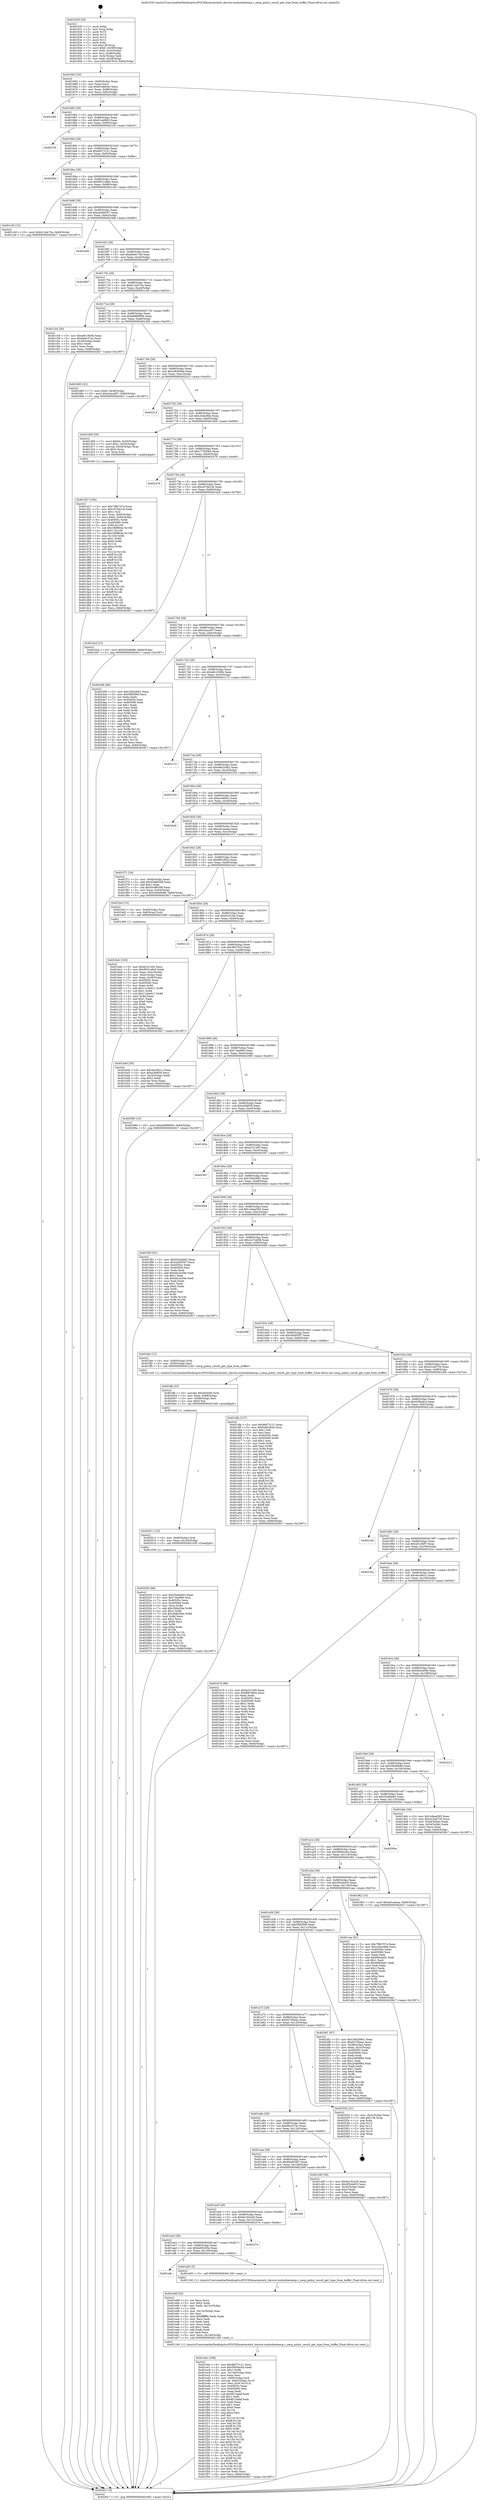 digraph "0x401630" {
  label = "0x401630 (/mnt/c/Users/mathe/Desktop/tcc/POCII/binaries/extr_darwin-xnubsdnetnecp.c_necp_policy_result_get_type_from_buffer_Final-ollvm.out::main(0))"
  labelloc = "t"
  node[shape=record]

  Entry [label="",width=0.3,height=0.3,shape=circle,fillcolor=black,style=filled]
  "0x401662" [label="{
     0x401662 [32]\l
     | [instrs]\l
     &nbsp;&nbsp;0x401662 \<+6\>: mov -0x84(%rbp),%eax\l
     &nbsp;&nbsp;0x401668 \<+2\>: mov %eax,%ecx\l
     &nbsp;&nbsp;0x40166a \<+6\>: sub $0x814b8c6c,%ecx\l
     &nbsp;&nbsp;0x401670 \<+6\>: mov %eax,-0x88(%rbp)\l
     &nbsp;&nbsp;0x401676 \<+6\>: mov %ecx,-0x8c(%rbp)\l
     &nbsp;&nbsp;0x40167c \<+6\>: je 000000000040238d \<main+0xd5d\>\l
  }"]
  "0x40238d" [label="{
     0x40238d\l
  }", style=dashed]
  "0x401682" [label="{
     0x401682 [28]\l
     | [instrs]\l
     &nbsp;&nbsp;0x401682 \<+5\>: jmp 0000000000401687 \<main+0x57\>\l
     &nbsp;&nbsp;0x401687 \<+6\>: mov -0x88(%rbp),%eax\l
     &nbsp;&nbsp;0x40168d \<+5\>: sub $0x81ab8fd2,%eax\l
     &nbsp;&nbsp;0x401692 \<+6\>: mov %eax,-0x90(%rbp)\l
     &nbsp;&nbsp;0x401698 \<+6\>: je 00000000004021f5 \<main+0xbc5\>\l
  }"]
  Exit [label="",width=0.3,height=0.3,shape=circle,fillcolor=black,style=filled,peripheries=2]
  "0x4021f5" [label="{
     0x4021f5\l
  }", style=dashed]
  "0x40169e" [label="{
     0x40169e [28]\l
     | [instrs]\l
     &nbsp;&nbsp;0x40169e \<+5\>: jmp 00000000004016a3 \<main+0x73\>\l
     &nbsp;&nbsp;0x4016a3 \<+6\>: mov -0x88(%rbp),%eax\l
     &nbsp;&nbsp;0x4016a9 \<+5\>: sub $0x8bf73121,%eax\l
     &nbsp;&nbsp;0x4016ae \<+6\>: mov %eax,-0x94(%rbp)\l
     &nbsp;&nbsp;0x4016b4 \<+6\>: je 00000000004025be \<main+0xf8e\>\l
  }"]
  "0x402020" [label="{
     0x402020 [96]\l
     | [instrs]\l
     &nbsp;&nbsp;0x402020 \<+5\>: mov $0x55a0ab63,%eax\l
     &nbsp;&nbsp;0x402025 \<+5\>: mov $0x73ea960,%esi\l
     &nbsp;&nbsp;0x40202a \<+7\>: mov 0x40505c,%ecx\l
     &nbsp;&nbsp;0x402031 \<+7\>: mov 0x405060,%edx\l
     &nbsp;&nbsp;0x402038 \<+3\>: mov %ecx,%r8d\l
     &nbsp;&nbsp;0x40203b \<+7\>: add $0x2fdbd3be,%r8d\l
     &nbsp;&nbsp;0x402042 \<+4\>: sub $0x1,%r8d\l
     &nbsp;&nbsp;0x402046 \<+7\>: sub $0x2fdbd3be,%r8d\l
     &nbsp;&nbsp;0x40204d \<+4\>: imul %r8d,%ecx\l
     &nbsp;&nbsp;0x402051 \<+3\>: and $0x1,%ecx\l
     &nbsp;&nbsp;0x402054 \<+3\>: cmp $0x0,%ecx\l
     &nbsp;&nbsp;0x402057 \<+4\>: sete %r9b\l
     &nbsp;&nbsp;0x40205b \<+3\>: cmp $0xa,%edx\l
     &nbsp;&nbsp;0x40205e \<+4\>: setl %r10b\l
     &nbsp;&nbsp;0x402062 \<+3\>: mov %r9b,%r11b\l
     &nbsp;&nbsp;0x402065 \<+3\>: and %r10b,%r11b\l
     &nbsp;&nbsp;0x402068 \<+3\>: xor %r10b,%r9b\l
     &nbsp;&nbsp;0x40206b \<+3\>: or %r9b,%r11b\l
     &nbsp;&nbsp;0x40206e \<+4\>: test $0x1,%r11b\l
     &nbsp;&nbsp;0x402072 \<+3\>: cmovne %esi,%eax\l
     &nbsp;&nbsp;0x402075 \<+6\>: mov %eax,-0x84(%rbp)\l
     &nbsp;&nbsp;0x40207b \<+5\>: jmp 00000000004026c7 \<main+0x1097\>\l
  }"]
  "0x4025be" [label="{
     0x4025be\l
  }", style=dashed]
  "0x4016ba" [label="{
     0x4016ba [28]\l
     | [instrs]\l
     &nbsp;&nbsp;0x4016ba \<+5\>: jmp 00000000004016bf \<main+0x8f\>\l
     &nbsp;&nbsp;0x4016bf \<+6\>: mov -0x88(%rbp),%eax\l
     &nbsp;&nbsp;0x4016c5 \<+5\>: sub $0x9031e8a0,%eax\l
     &nbsp;&nbsp;0x4016ca \<+6\>: mov %eax,-0x98(%rbp)\l
     &nbsp;&nbsp;0x4016d0 \<+6\>: je 0000000000401c45 \<main+0x615\>\l
  }"]
  "0x402011" [label="{
     0x402011 [15]\l
     | [instrs]\l
     &nbsp;&nbsp;0x402011 \<+4\>: mov -0x60(%rbp),%rdi\l
     &nbsp;&nbsp;0x402015 \<+6\>: mov %eax,-0x144(%rbp)\l
     &nbsp;&nbsp;0x40201b \<+5\>: call 0000000000401030 \<free@plt\>\l
     | [calls]\l
     &nbsp;&nbsp;0x401030 \{1\} (unknown)\l
  }"]
  "0x401c45" [label="{
     0x401c45 [15]\l
     | [instrs]\l
     &nbsp;&nbsp;0x401c45 \<+10\>: movl $0xb12eb73a,-0x84(%rbp)\l
     &nbsp;&nbsp;0x401c4f \<+5\>: jmp 00000000004026c7 \<main+0x1097\>\l
  }"]
  "0x4016d6" [label="{
     0x4016d6 [28]\l
     | [instrs]\l
     &nbsp;&nbsp;0x4016d6 \<+5\>: jmp 00000000004016db \<main+0xab\>\l
     &nbsp;&nbsp;0x4016db \<+6\>: mov -0x88(%rbp),%eax\l
     &nbsp;&nbsp;0x4016e1 \<+5\>: sub $0xa4499357,%eax\l
     &nbsp;&nbsp;0x4016e6 \<+6\>: mov %eax,-0x9c(%rbp)\l
     &nbsp;&nbsp;0x4016ec \<+6\>: je 00000000004023e8 \<main+0xdb8\>\l
  }"]
  "0x401ffa" [label="{
     0x401ffa [23]\l
     | [instrs]\l
     &nbsp;&nbsp;0x401ffa \<+10\>: movabs $0x4030d6,%rdi\l
     &nbsp;&nbsp;0x402004 \<+3\>: mov %eax,-0x68(%rbp)\l
     &nbsp;&nbsp;0x402007 \<+3\>: mov -0x68(%rbp),%esi\l
     &nbsp;&nbsp;0x40200a \<+2\>: mov $0x0,%al\l
     &nbsp;&nbsp;0x40200c \<+5\>: call 0000000000401040 \<printf@plt\>\l
     | [calls]\l
     &nbsp;&nbsp;0x401040 \{1\} (unknown)\l
  }"]
  "0x4023e8" [label="{
     0x4023e8\l
  }", style=dashed]
  "0x4016f2" [label="{
     0x4016f2 [28]\l
     | [instrs]\l
     &nbsp;&nbsp;0x4016f2 \<+5\>: jmp 00000000004016f7 \<main+0xc7\>\l
     &nbsp;&nbsp;0x4016f7 \<+6\>: mov -0x88(%rbp),%eax\l
     &nbsp;&nbsp;0x4016fd \<+5\>: sub $0xa6e6c74d,%eax\l
     &nbsp;&nbsp;0x401702 \<+6\>: mov %eax,-0xa0(%rbp)\l
     &nbsp;&nbsp;0x401708 \<+6\>: je 0000000000402687 \<main+0x1057\>\l
  }"]
  "0x401ebc" [label="{
     0x401ebc [166]\l
     | [instrs]\l
     &nbsp;&nbsp;0x401ebc \<+5\>: mov $0x8bf73121,%ecx\l
     &nbsp;&nbsp;0x401ec1 \<+5\>: mov $0x5805ecb4,%edx\l
     &nbsp;&nbsp;0x401ec6 \<+3\>: mov $0x1,%r8b\l
     &nbsp;&nbsp;0x401ec9 \<+6\>: mov -0x140(%rbp),%esi\l
     &nbsp;&nbsp;0x401ecf \<+3\>: imul %eax,%esi\l
     &nbsp;&nbsp;0x401ed2 \<+4\>: mov -0x60(%rbp),%r9\l
     &nbsp;&nbsp;0x401ed6 \<+4\>: movslq -0x64(%rbp),%r10\l
     &nbsp;&nbsp;0x401eda \<+4\>: mov %esi,(%r9,%r10,4)\l
     &nbsp;&nbsp;0x401ede \<+7\>: mov 0x40505c,%eax\l
     &nbsp;&nbsp;0x401ee5 \<+7\>: mov 0x405060,%esi\l
     &nbsp;&nbsp;0x401eec \<+2\>: mov %eax,%edi\l
     &nbsp;&nbsp;0x401eee \<+6\>: sub $0x8f13aebf,%edi\l
     &nbsp;&nbsp;0x401ef4 \<+3\>: sub $0x1,%edi\l
     &nbsp;&nbsp;0x401ef7 \<+6\>: add $0x8f13aebf,%edi\l
     &nbsp;&nbsp;0x401efd \<+3\>: imul %edi,%eax\l
     &nbsp;&nbsp;0x401f00 \<+3\>: and $0x1,%eax\l
     &nbsp;&nbsp;0x401f03 \<+3\>: cmp $0x0,%eax\l
     &nbsp;&nbsp;0x401f06 \<+4\>: sete %r11b\l
     &nbsp;&nbsp;0x401f0a \<+3\>: cmp $0xa,%esi\l
     &nbsp;&nbsp;0x401f0d \<+3\>: setl %bl\l
     &nbsp;&nbsp;0x401f10 \<+3\>: mov %r11b,%r14b\l
     &nbsp;&nbsp;0x401f13 \<+4\>: xor $0xff,%r14b\l
     &nbsp;&nbsp;0x401f17 \<+3\>: mov %bl,%r15b\l
     &nbsp;&nbsp;0x401f1a \<+4\>: xor $0xff,%r15b\l
     &nbsp;&nbsp;0x401f1e \<+4\>: xor $0x0,%r8b\l
     &nbsp;&nbsp;0x401f22 \<+3\>: mov %r14b,%r12b\l
     &nbsp;&nbsp;0x401f25 \<+4\>: and $0x0,%r12b\l
     &nbsp;&nbsp;0x401f29 \<+3\>: and %r8b,%r11b\l
     &nbsp;&nbsp;0x401f2c \<+3\>: mov %r15b,%r13b\l
     &nbsp;&nbsp;0x401f2f \<+4\>: and $0x0,%r13b\l
     &nbsp;&nbsp;0x401f33 \<+3\>: and %r8b,%bl\l
     &nbsp;&nbsp;0x401f36 \<+3\>: or %r11b,%r12b\l
     &nbsp;&nbsp;0x401f39 \<+3\>: or %bl,%r13b\l
     &nbsp;&nbsp;0x401f3c \<+3\>: xor %r13b,%r12b\l
     &nbsp;&nbsp;0x401f3f \<+3\>: or %r15b,%r14b\l
     &nbsp;&nbsp;0x401f42 \<+4\>: xor $0xff,%r14b\l
     &nbsp;&nbsp;0x401f46 \<+4\>: or $0x0,%r8b\l
     &nbsp;&nbsp;0x401f4a \<+3\>: and %r8b,%r14b\l
     &nbsp;&nbsp;0x401f4d \<+3\>: or %r14b,%r12b\l
     &nbsp;&nbsp;0x401f50 \<+4\>: test $0x1,%r12b\l
     &nbsp;&nbsp;0x401f54 \<+3\>: cmovne %edx,%ecx\l
     &nbsp;&nbsp;0x401f57 \<+6\>: mov %ecx,-0x84(%rbp)\l
     &nbsp;&nbsp;0x401f5d \<+5\>: jmp 00000000004026c7 \<main+0x1097\>\l
  }"]
  "0x402687" [label="{
     0x402687\l
  }", style=dashed]
  "0x40170e" [label="{
     0x40170e [28]\l
     | [instrs]\l
     &nbsp;&nbsp;0x40170e \<+5\>: jmp 0000000000401713 \<main+0xe3\>\l
     &nbsp;&nbsp;0x401713 \<+6\>: mov -0x88(%rbp),%eax\l
     &nbsp;&nbsp;0x401719 \<+5\>: sub $0xb12eb73a,%eax\l
     &nbsp;&nbsp;0x40171e \<+6\>: mov %eax,-0xa4(%rbp)\l
     &nbsp;&nbsp;0x401724 \<+6\>: je 0000000000401c54 \<main+0x624\>\l
  }"]
  "0x401e88" [label="{
     0x401e88 [52]\l
     | [instrs]\l
     &nbsp;&nbsp;0x401e88 \<+2\>: xor %ecx,%ecx\l
     &nbsp;&nbsp;0x401e8a \<+5\>: mov $0x2,%edx\l
     &nbsp;&nbsp;0x401e8f \<+6\>: mov %edx,-0x13c(%rbp)\l
     &nbsp;&nbsp;0x401e95 \<+1\>: cltd\l
     &nbsp;&nbsp;0x401e96 \<+6\>: mov -0x13c(%rbp),%esi\l
     &nbsp;&nbsp;0x401e9c \<+2\>: idiv %esi\l
     &nbsp;&nbsp;0x401e9e \<+6\>: imul $0xfffffffe,%edx,%edx\l
     &nbsp;&nbsp;0x401ea4 \<+2\>: mov %ecx,%edi\l
     &nbsp;&nbsp;0x401ea6 \<+2\>: sub %edx,%edi\l
     &nbsp;&nbsp;0x401ea8 \<+2\>: mov %ecx,%edx\l
     &nbsp;&nbsp;0x401eaa \<+3\>: sub $0x1,%edx\l
     &nbsp;&nbsp;0x401ead \<+2\>: add %edx,%edi\l
     &nbsp;&nbsp;0x401eaf \<+2\>: sub %edi,%ecx\l
     &nbsp;&nbsp;0x401eb1 \<+6\>: mov %ecx,-0x140(%rbp)\l
     &nbsp;&nbsp;0x401eb7 \<+5\>: call 0000000000401160 \<next_i\>\l
     | [calls]\l
     &nbsp;&nbsp;0x401160 \{1\} (/mnt/c/Users/mathe/Desktop/tcc/POCII/binaries/extr_darwin-xnubsdnetnecp.c_necp_policy_result_get_type_from_buffer_Final-ollvm.out::next_i)\l
  }"]
  "0x401c54" [label="{
     0x401c54 [30]\l
     | [instrs]\l
     &nbsp;&nbsp;0x401c54 \<+5\>: mov $0xe8c1945b,%eax\l
     &nbsp;&nbsp;0x401c59 \<+5\>: mov $0x66ec57ac,%ecx\l
     &nbsp;&nbsp;0x401c5e \<+3\>: mov -0x30(%rbp),%edx\l
     &nbsp;&nbsp;0x401c61 \<+3\>: cmp $0x1,%edx\l
     &nbsp;&nbsp;0x401c64 \<+3\>: cmovl %ecx,%eax\l
     &nbsp;&nbsp;0x401c67 \<+6\>: mov %eax,-0x84(%rbp)\l
     &nbsp;&nbsp;0x401c6d \<+5\>: jmp 00000000004026c7 \<main+0x1097\>\l
  }"]
  "0x40172a" [label="{
     0x40172a [28]\l
     | [instrs]\l
     &nbsp;&nbsp;0x40172a \<+5\>: jmp 000000000040172f \<main+0xff\>\l
     &nbsp;&nbsp;0x40172f \<+6\>: mov -0x88(%rbp),%eax\l
     &nbsp;&nbsp;0x401735 \<+5\>: sub $0xbb889856,%eax\l
     &nbsp;&nbsp;0x40173a \<+6\>: mov %eax,-0xa8(%rbp)\l
     &nbsp;&nbsp;0x401740 \<+6\>: je 0000000000402485 \<main+0xe55\>\l
  }"]
  "0x401afe" [label="{
     0x401afe\l
  }", style=dashed]
  "0x402485" [label="{
     0x402485 [22]\l
     | [instrs]\l
     &nbsp;&nbsp;0x402485 \<+7\>: movl $0x0,-0x38(%rbp)\l
     &nbsp;&nbsp;0x40248c \<+10\>: movl $0xe2acaf47,-0x84(%rbp)\l
     &nbsp;&nbsp;0x402496 \<+5\>: jmp 00000000004026c7 \<main+0x1097\>\l
  }"]
  "0x401746" [label="{
     0x401746 [28]\l
     | [instrs]\l
     &nbsp;&nbsp;0x401746 \<+5\>: jmp 000000000040174b \<main+0x11b\>\l
     &nbsp;&nbsp;0x40174b \<+6\>: mov -0x88(%rbp),%eax\l
     &nbsp;&nbsp;0x401751 \<+5\>: sub $0xc083b84e,%eax\l
     &nbsp;&nbsp;0x401756 \<+6\>: mov %eax,-0xac(%rbp)\l
     &nbsp;&nbsp;0x40175c \<+6\>: je 00000000004022c3 \<main+0xc93\>\l
  }"]
  "0x401e83" [label="{
     0x401e83 [5]\l
     | [instrs]\l
     &nbsp;&nbsp;0x401e83 \<+5\>: call 0000000000401160 \<next_i\>\l
     | [calls]\l
     &nbsp;&nbsp;0x401160 \{1\} (/mnt/c/Users/mathe/Desktop/tcc/POCII/binaries/extr_darwin-xnubsdnetnecp.c_necp_policy_result_get_type_from_buffer_Final-ollvm.out::next_i)\l
  }"]
  "0x4022c3" [label="{
     0x4022c3\l
  }", style=dashed]
  "0x401762" [label="{
     0x401762 [28]\l
     | [instrs]\l
     &nbsp;&nbsp;0x401762 \<+5\>: jmp 0000000000401767 \<main+0x137\>\l
     &nbsp;&nbsp;0x401767 \<+6\>: mov -0x88(%rbp),%eax\l
     &nbsp;&nbsp;0x40176d \<+5\>: sub $0xc44428de,%eax\l
     &nbsp;&nbsp;0x401772 \<+6\>: mov %eax,-0xb0(%rbp)\l
     &nbsp;&nbsp;0x401778 \<+6\>: je 0000000000401d09 \<main+0x6d9\>\l
  }"]
  "0x401ae2" [label="{
     0x401ae2 [28]\l
     | [instrs]\l
     &nbsp;&nbsp;0x401ae2 \<+5\>: jmp 0000000000401ae7 \<main+0x4b7\>\l
     &nbsp;&nbsp;0x401ae7 \<+6\>: mov -0x88(%rbp),%eax\l
     &nbsp;&nbsp;0x401aed \<+5\>: sub $0x6e85c83a,%eax\l
     &nbsp;&nbsp;0x401af2 \<+6\>: mov %eax,-0x130(%rbp)\l
     &nbsp;&nbsp;0x401af8 \<+6\>: je 0000000000401e83 \<main+0x853\>\l
  }"]
  "0x401d09" [label="{
     0x401d09 [30]\l
     | [instrs]\l
     &nbsp;&nbsp;0x401d09 \<+7\>: movl $0x64,-0x50(%rbp)\l
     &nbsp;&nbsp;0x401d10 \<+7\>: movl $0x1,-0x54(%rbp)\l
     &nbsp;&nbsp;0x401d17 \<+4\>: movslq -0x54(%rbp),%rax\l
     &nbsp;&nbsp;0x401d1b \<+4\>: shl $0x2,%rax\l
     &nbsp;&nbsp;0x401d1f \<+3\>: mov %rax,%rdi\l
     &nbsp;&nbsp;0x401d22 \<+5\>: call 0000000000401050 \<malloc@plt\>\l
     | [calls]\l
     &nbsp;&nbsp;0x401050 \{1\} (unknown)\l
  }"]
  "0x40177e" [label="{
     0x40177e [28]\l
     | [instrs]\l
     &nbsp;&nbsp;0x40177e \<+5\>: jmp 0000000000401783 \<main+0x153\>\l
     &nbsp;&nbsp;0x401783 \<+6\>: mov -0x88(%rbp),%eax\l
     &nbsp;&nbsp;0x401789 \<+5\>: sub $0xc77930b5,%eax\l
     &nbsp;&nbsp;0x40178e \<+6\>: mov %eax,-0xb4(%rbp)\l
     &nbsp;&nbsp;0x401794 \<+6\>: je 0000000000402476 \<main+0xe46\>\l
  }"]
  "0x40237e" [label="{
     0x40237e\l
  }", style=dashed]
  "0x402476" [label="{
     0x402476\l
  }", style=dashed]
  "0x40179a" [label="{
     0x40179a [28]\l
     | [instrs]\l
     &nbsp;&nbsp;0x40179a \<+5\>: jmp 000000000040179f \<main+0x16f\>\l
     &nbsp;&nbsp;0x40179f \<+6\>: mov -0x88(%rbp),%eax\l
     &nbsp;&nbsp;0x4017a5 \<+5\>: sub $0xc97dd1c6,%eax\l
     &nbsp;&nbsp;0x4017aa \<+6\>: mov %eax,-0xb8(%rbp)\l
     &nbsp;&nbsp;0x4017b0 \<+6\>: je 0000000000401dcd \<main+0x79d\>\l
  }"]
  "0x401ac6" [label="{
     0x401ac6 [28]\l
     | [instrs]\l
     &nbsp;&nbsp;0x401ac6 \<+5\>: jmp 0000000000401acb \<main+0x49b\>\l
     &nbsp;&nbsp;0x401acb \<+6\>: mov -0x88(%rbp),%eax\l
     &nbsp;&nbsp;0x401ad1 \<+5\>: sub $0x6e192e26,%eax\l
     &nbsp;&nbsp;0x401ad6 \<+6\>: mov %eax,-0x12c(%rbp)\l
     &nbsp;&nbsp;0x401adc \<+6\>: je 000000000040237e \<main+0xd4e\>\l
  }"]
  "0x401dcd" [label="{
     0x401dcd [15]\l
     | [instrs]\l
     &nbsp;&nbsp;0x401dcd \<+10\>: movl $0x54646b86,-0x84(%rbp)\l
     &nbsp;&nbsp;0x401dd7 \<+5\>: jmp 00000000004026c7 \<main+0x1097\>\l
  }"]
  "0x4017b6" [label="{
     0x4017b6 [28]\l
     | [instrs]\l
     &nbsp;&nbsp;0x4017b6 \<+5\>: jmp 00000000004017bb \<main+0x18b\>\l
     &nbsp;&nbsp;0x4017bb \<+6\>: mov -0x88(%rbp),%eax\l
     &nbsp;&nbsp;0x4017c1 \<+5\>: sub $0xe2acaf47,%eax\l
     &nbsp;&nbsp;0x4017c6 \<+6\>: mov %eax,-0xbc(%rbp)\l
     &nbsp;&nbsp;0x4017cc \<+6\>: je 000000000040249b \<main+0xe6b\>\l
  }"]
  "0x402268" [label="{
     0x402268\l
  }", style=dashed]
  "0x40249b" [label="{
     0x40249b [86]\l
     | [instrs]\l
     &nbsp;&nbsp;0x40249b \<+5\>: mov $0x1692d661,%eax\l
     &nbsp;&nbsp;0x4024a0 \<+5\>: mov $0x5f6f2f08,%ecx\l
     &nbsp;&nbsp;0x4024a5 \<+2\>: xor %edx,%edx\l
     &nbsp;&nbsp;0x4024a7 \<+7\>: mov 0x40505c,%esi\l
     &nbsp;&nbsp;0x4024ae \<+7\>: mov 0x405060,%edi\l
     &nbsp;&nbsp;0x4024b5 \<+3\>: sub $0x1,%edx\l
     &nbsp;&nbsp;0x4024b8 \<+3\>: mov %esi,%r8d\l
     &nbsp;&nbsp;0x4024bb \<+3\>: add %edx,%r8d\l
     &nbsp;&nbsp;0x4024be \<+4\>: imul %r8d,%esi\l
     &nbsp;&nbsp;0x4024c2 \<+3\>: and $0x1,%esi\l
     &nbsp;&nbsp;0x4024c5 \<+3\>: cmp $0x0,%esi\l
     &nbsp;&nbsp;0x4024c8 \<+4\>: sete %r9b\l
     &nbsp;&nbsp;0x4024cc \<+3\>: cmp $0xa,%edi\l
     &nbsp;&nbsp;0x4024cf \<+4\>: setl %r10b\l
     &nbsp;&nbsp;0x4024d3 \<+3\>: mov %r9b,%r11b\l
     &nbsp;&nbsp;0x4024d6 \<+3\>: and %r10b,%r11b\l
     &nbsp;&nbsp;0x4024d9 \<+3\>: xor %r10b,%r9b\l
     &nbsp;&nbsp;0x4024dc \<+3\>: or %r9b,%r11b\l
     &nbsp;&nbsp;0x4024df \<+4\>: test $0x1,%r11b\l
     &nbsp;&nbsp;0x4024e3 \<+3\>: cmovne %ecx,%eax\l
     &nbsp;&nbsp;0x4024e6 \<+6\>: mov %eax,-0x84(%rbp)\l
     &nbsp;&nbsp;0x4024ec \<+5\>: jmp 00000000004026c7 \<main+0x1097\>\l
  }"]
  "0x4017d2" [label="{
     0x4017d2 [28]\l
     | [instrs]\l
     &nbsp;&nbsp;0x4017d2 \<+5\>: jmp 00000000004017d7 \<main+0x1a7\>\l
     &nbsp;&nbsp;0x4017d7 \<+6\>: mov -0x88(%rbp),%eax\l
     &nbsp;&nbsp;0x4017dd \<+5\>: sub $0xe8c1945b,%eax\l
     &nbsp;&nbsp;0x4017e2 \<+6\>: mov %eax,-0xc0(%rbp)\l
     &nbsp;&nbsp;0x4017e8 \<+6\>: je 0000000000401c72 \<main+0x642\>\l
  }"]
  "0x401d27" [label="{
     0x401d27 [166]\l
     | [instrs]\l
     &nbsp;&nbsp;0x401d27 \<+5\>: mov $0x7f8b707a,%ecx\l
     &nbsp;&nbsp;0x401d2c \<+5\>: mov $0xc97dd1c6,%edx\l
     &nbsp;&nbsp;0x401d31 \<+3\>: mov $0x1,%sil\l
     &nbsp;&nbsp;0x401d34 \<+4\>: mov %rax,-0x60(%rbp)\l
     &nbsp;&nbsp;0x401d38 \<+7\>: movl $0x0,-0x64(%rbp)\l
     &nbsp;&nbsp;0x401d3f \<+8\>: mov 0x40505c,%r8d\l
     &nbsp;&nbsp;0x401d47 \<+8\>: mov 0x405060,%r9d\l
     &nbsp;&nbsp;0x401d4f \<+3\>: mov %r8d,%r10d\l
     &nbsp;&nbsp;0x401d52 \<+7\>: sub $0x1fbf864e,%r10d\l
     &nbsp;&nbsp;0x401d59 \<+4\>: sub $0x1,%r10d\l
     &nbsp;&nbsp;0x401d5d \<+7\>: add $0x1fbf864e,%r10d\l
     &nbsp;&nbsp;0x401d64 \<+4\>: imul %r10d,%r8d\l
     &nbsp;&nbsp;0x401d68 \<+4\>: and $0x1,%r8d\l
     &nbsp;&nbsp;0x401d6c \<+4\>: cmp $0x0,%r8d\l
     &nbsp;&nbsp;0x401d70 \<+4\>: sete %r11b\l
     &nbsp;&nbsp;0x401d74 \<+4\>: cmp $0xa,%r9d\l
     &nbsp;&nbsp;0x401d78 \<+3\>: setl %bl\l
     &nbsp;&nbsp;0x401d7b \<+3\>: mov %r11b,%r14b\l
     &nbsp;&nbsp;0x401d7e \<+4\>: xor $0xff,%r14b\l
     &nbsp;&nbsp;0x401d82 \<+3\>: mov %bl,%r15b\l
     &nbsp;&nbsp;0x401d85 \<+4\>: xor $0xff,%r15b\l
     &nbsp;&nbsp;0x401d89 \<+4\>: xor $0x0,%sil\l
     &nbsp;&nbsp;0x401d8d \<+3\>: mov %r14b,%r12b\l
     &nbsp;&nbsp;0x401d90 \<+4\>: and $0x0,%r12b\l
     &nbsp;&nbsp;0x401d94 \<+3\>: and %sil,%r11b\l
     &nbsp;&nbsp;0x401d97 \<+3\>: mov %r15b,%r13b\l
     &nbsp;&nbsp;0x401d9a \<+4\>: and $0x0,%r13b\l
     &nbsp;&nbsp;0x401d9e \<+3\>: and %sil,%bl\l
     &nbsp;&nbsp;0x401da1 \<+3\>: or %r11b,%r12b\l
     &nbsp;&nbsp;0x401da4 \<+3\>: or %bl,%r13b\l
     &nbsp;&nbsp;0x401da7 \<+3\>: xor %r13b,%r12b\l
     &nbsp;&nbsp;0x401daa \<+3\>: or %r15b,%r14b\l
     &nbsp;&nbsp;0x401dad \<+4\>: xor $0xff,%r14b\l
     &nbsp;&nbsp;0x401db1 \<+4\>: or $0x0,%sil\l
     &nbsp;&nbsp;0x401db5 \<+3\>: and %sil,%r14b\l
     &nbsp;&nbsp;0x401db8 \<+3\>: or %r14b,%r12b\l
     &nbsp;&nbsp;0x401dbb \<+4\>: test $0x1,%r12b\l
     &nbsp;&nbsp;0x401dbf \<+3\>: cmovne %edx,%ecx\l
     &nbsp;&nbsp;0x401dc2 \<+6\>: mov %ecx,-0x84(%rbp)\l
     &nbsp;&nbsp;0x401dc8 \<+5\>: jmp 00000000004026c7 \<main+0x1097\>\l
  }"]
  "0x401c72" [label="{
     0x401c72\l
  }", style=dashed]
  "0x4017ee" [label="{
     0x4017ee [28]\l
     | [instrs]\l
     &nbsp;&nbsp;0x4017ee \<+5\>: jmp 00000000004017f3 \<main+0x1c3\>\l
     &nbsp;&nbsp;0x4017f3 \<+6\>: mov -0x88(%rbp),%eax\l
     &nbsp;&nbsp;0x4017f9 \<+5\>: sub $0xe9e334b2,%eax\l
     &nbsp;&nbsp;0x4017fe \<+6\>: mov %eax,-0xc4(%rbp)\l
     &nbsp;&nbsp;0x401804 \<+6\>: je 000000000040233d \<main+0xd0d\>\l
  }"]
  "0x401aaa" [label="{
     0x401aaa [28]\l
     | [instrs]\l
     &nbsp;&nbsp;0x401aaa \<+5\>: jmp 0000000000401aaf \<main+0x47f\>\l
     &nbsp;&nbsp;0x401aaf \<+6\>: mov -0x88(%rbp),%eax\l
     &nbsp;&nbsp;0x401ab5 \<+5\>: sub $0x69a82587,%eax\l
     &nbsp;&nbsp;0x401aba \<+6\>: mov %eax,-0x128(%rbp)\l
     &nbsp;&nbsp;0x401ac0 \<+6\>: je 0000000000402268 \<main+0xc38\>\l
  }"]
  "0x40233d" [label="{
     0x40233d\l
  }", style=dashed]
  "0x40180a" [label="{
     0x40180a [28]\l
     | [instrs]\l
     &nbsp;&nbsp;0x40180a \<+5\>: jmp 000000000040180f \<main+0x1df\>\l
     &nbsp;&nbsp;0x40180f \<+6\>: mov -0x88(%rbp),%eax\l
     &nbsp;&nbsp;0x401815 \<+5\>: sub $0xece6bfcc,%eax\l
     &nbsp;&nbsp;0x40181a \<+6\>: mov %eax,-0xc8(%rbp)\l
     &nbsp;&nbsp;0x401820 \<+6\>: je 00000000004026a9 \<main+0x1079\>\l
  }"]
  "0x401c90" [label="{
     0x401c90 [30]\l
     | [instrs]\l
     &nbsp;&nbsp;0x401c90 \<+5\>: mov $0x6e192e26,%eax\l
     &nbsp;&nbsp;0x401c95 \<+5\>: mov $0x5f344d35,%ecx\l
     &nbsp;&nbsp;0x401c9a \<+3\>: mov -0x30(%rbp),%edx\l
     &nbsp;&nbsp;0x401c9d \<+3\>: cmp $0x0,%edx\l
     &nbsp;&nbsp;0x401ca0 \<+3\>: cmove %ecx,%eax\l
     &nbsp;&nbsp;0x401ca3 \<+6\>: mov %eax,-0x84(%rbp)\l
     &nbsp;&nbsp;0x401ca9 \<+5\>: jmp 00000000004026c7 \<main+0x1097\>\l
  }"]
  "0x4026a9" [label="{
     0x4026a9\l
  }", style=dashed]
  "0x401826" [label="{
     0x401826 [28]\l
     | [instrs]\l
     &nbsp;&nbsp;0x401826 \<+5\>: jmp 000000000040182b \<main+0x1fb\>\l
     &nbsp;&nbsp;0x40182b \<+6\>: mov -0x88(%rbp),%eax\l
     &nbsp;&nbsp;0x401831 \<+5\>: sub $0xed1eaeaa,%eax\l
     &nbsp;&nbsp;0x401836 \<+6\>: mov %eax,-0xcc(%rbp)\l
     &nbsp;&nbsp;0x40183c \<+6\>: je 0000000000401f71 \<main+0x941\>\l
  }"]
  "0x401a8e" [label="{
     0x401a8e [28]\l
     | [instrs]\l
     &nbsp;&nbsp;0x401a8e \<+5\>: jmp 0000000000401a93 \<main+0x463\>\l
     &nbsp;&nbsp;0x401a93 \<+6\>: mov -0x88(%rbp),%eax\l
     &nbsp;&nbsp;0x401a99 \<+5\>: sub $0x66ec57ac,%eax\l
     &nbsp;&nbsp;0x401a9e \<+6\>: mov %eax,-0x124(%rbp)\l
     &nbsp;&nbsp;0x401aa4 \<+6\>: je 0000000000401c90 \<main+0x660\>\l
  }"]
  "0x401f71" [label="{
     0x401f71 [34]\l
     | [instrs]\l
     &nbsp;&nbsp;0x401f71 \<+3\>: mov -0x64(%rbp),%eax\l
     &nbsp;&nbsp;0x401f74 \<+5\>: add $0x454863d8,%eax\l
     &nbsp;&nbsp;0x401f79 \<+3\>: add $0x1,%eax\l
     &nbsp;&nbsp;0x401f7c \<+5\>: sub $0x454863d8,%eax\l
     &nbsp;&nbsp;0x401f81 \<+3\>: mov %eax,-0x64(%rbp)\l
     &nbsp;&nbsp;0x401f84 \<+10\>: movl $0x54646b86,-0x84(%rbp)\l
     &nbsp;&nbsp;0x401f8e \<+5\>: jmp 00000000004026c7 \<main+0x1097\>\l
  }"]
  "0x401842" [label="{
     0x401842 [28]\l
     | [instrs]\l
     &nbsp;&nbsp;0x401842 \<+5\>: jmp 0000000000401847 \<main+0x217\>\l
     &nbsp;&nbsp;0x401847 \<+6\>: mov -0x88(%rbp),%eax\l
     &nbsp;&nbsp;0x40184d \<+5\>: sub $0xf681f65a,%eax\l
     &nbsp;&nbsp;0x401852 \<+6\>: mov %eax,-0xd0(%rbp)\l
     &nbsp;&nbsp;0x401858 \<+6\>: je 0000000000401bcf \<main+0x59f\>\l
  }"]
  "0x402552" [label="{
     0x402552 [21]\l
     | [instrs]\l
     &nbsp;&nbsp;0x402552 \<+3\>: mov -0x2c(%rbp),%eax\l
     &nbsp;&nbsp;0x402555 \<+7\>: add $0x138,%rsp\l
     &nbsp;&nbsp;0x40255c \<+1\>: pop %rbx\l
     &nbsp;&nbsp;0x40255d \<+2\>: pop %r12\l
     &nbsp;&nbsp;0x40255f \<+2\>: pop %r13\l
     &nbsp;&nbsp;0x402561 \<+2\>: pop %r14\l
     &nbsp;&nbsp;0x402563 \<+2\>: pop %r15\l
     &nbsp;&nbsp;0x402565 \<+1\>: pop %rbp\l
     &nbsp;&nbsp;0x402566 \<+1\>: ret\l
  }"]
  "0x401bcf" [label="{
     0x401bcf [13]\l
     | [instrs]\l
     &nbsp;&nbsp;0x401bcf \<+4\>: mov -0x48(%rbp),%rax\l
     &nbsp;&nbsp;0x401bd3 \<+4\>: mov 0x8(%rax),%rdi\l
     &nbsp;&nbsp;0x401bd7 \<+5\>: call 0000000000401060 \<atoi@plt\>\l
     | [calls]\l
     &nbsp;&nbsp;0x401060 \{1\} (unknown)\l
  }"]
  "0x40185e" [label="{
     0x40185e [28]\l
     | [instrs]\l
     &nbsp;&nbsp;0x40185e \<+5\>: jmp 0000000000401863 \<main+0x233\>\l
     &nbsp;&nbsp;0x401863 \<+6\>: mov -0x88(%rbp),%eax\l
     &nbsp;&nbsp;0x401869 \<+5\>: sub $0xfc431fec,%eax\l
     &nbsp;&nbsp;0x40186e \<+6\>: mov %eax,-0xd4(%rbp)\l
     &nbsp;&nbsp;0x401874 \<+6\>: je 0000000000402122 \<main+0xaf2\>\l
  }"]
  "0x401a72" [label="{
     0x401a72 [28]\l
     | [instrs]\l
     &nbsp;&nbsp;0x401a72 \<+5\>: jmp 0000000000401a77 \<main+0x447\>\l
     &nbsp;&nbsp;0x401a77 \<+6\>: mov -0x88(%rbp),%eax\l
     &nbsp;&nbsp;0x401a7d \<+5\>: sub $0x6370beac,%eax\l
     &nbsp;&nbsp;0x401a82 \<+6\>: mov %eax,-0x120(%rbp)\l
     &nbsp;&nbsp;0x401a88 \<+6\>: je 0000000000402552 \<main+0xf22\>\l
  }"]
  "0x402122" [label="{
     0x402122\l
  }", style=dashed]
  "0x40187a" [label="{
     0x40187a [28]\l
     | [instrs]\l
     &nbsp;&nbsp;0x40187a \<+5\>: jmp 000000000040187f \<main+0x24f\>\l
     &nbsp;&nbsp;0x40187f \<+6\>: mov -0x88(%rbp),%eax\l
     &nbsp;&nbsp;0x401885 \<+5\>: sub $0x3b67919,%eax\l
     &nbsp;&nbsp;0x40188a \<+6\>: mov %eax,-0xd8(%rbp)\l
     &nbsp;&nbsp;0x401890 \<+6\>: je 0000000000401b40 \<main+0x510\>\l
  }"]
  "0x4024f1" [label="{
     0x4024f1 [97]\l
     | [instrs]\l
     &nbsp;&nbsp;0x4024f1 \<+5\>: mov $0x1692d661,%eax\l
     &nbsp;&nbsp;0x4024f6 \<+5\>: mov $0x6370beac,%ecx\l
     &nbsp;&nbsp;0x4024fb \<+3\>: mov -0x38(%rbp),%edx\l
     &nbsp;&nbsp;0x4024fe \<+3\>: mov %edx,-0x2c(%rbp)\l
     &nbsp;&nbsp;0x402501 \<+7\>: mov 0x40505c,%edx\l
     &nbsp;&nbsp;0x402508 \<+7\>: mov 0x405060,%esi\l
     &nbsp;&nbsp;0x40250f \<+2\>: mov %edx,%edi\l
     &nbsp;&nbsp;0x402511 \<+6\>: sub $0x2e9b8f6d,%edi\l
     &nbsp;&nbsp;0x402517 \<+3\>: sub $0x1,%edi\l
     &nbsp;&nbsp;0x40251a \<+6\>: add $0x2e9b8f6d,%edi\l
     &nbsp;&nbsp;0x402520 \<+3\>: imul %edi,%edx\l
     &nbsp;&nbsp;0x402523 \<+3\>: and $0x1,%edx\l
     &nbsp;&nbsp;0x402526 \<+3\>: cmp $0x0,%edx\l
     &nbsp;&nbsp;0x402529 \<+4\>: sete %r8b\l
     &nbsp;&nbsp;0x40252d \<+3\>: cmp $0xa,%esi\l
     &nbsp;&nbsp;0x402530 \<+4\>: setl %r9b\l
     &nbsp;&nbsp;0x402534 \<+3\>: mov %r8b,%r10b\l
     &nbsp;&nbsp;0x402537 \<+3\>: and %r9b,%r10b\l
     &nbsp;&nbsp;0x40253a \<+3\>: xor %r9b,%r8b\l
     &nbsp;&nbsp;0x40253d \<+3\>: or %r8b,%r10b\l
     &nbsp;&nbsp;0x402540 \<+4\>: test $0x1,%r10b\l
     &nbsp;&nbsp;0x402544 \<+3\>: cmovne %ecx,%eax\l
     &nbsp;&nbsp;0x402547 \<+6\>: mov %eax,-0x84(%rbp)\l
     &nbsp;&nbsp;0x40254d \<+5\>: jmp 00000000004026c7 \<main+0x1097\>\l
  }"]
  "0x401b40" [label="{
     0x401b40 [30]\l
     | [instrs]\l
     &nbsp;&nbsp;0x401b40 \<+5\>: mov $0x4ec09c1c,%eax\l
     &nbsp;&nbsp;0x401b45 \<+5\>: mov $0xa3b8f39,%ecx\l
     &nbsp;&nbsp;0x401b4a \<+3\>: mov -0x34(%rbp),%edx\l
     &nbsp;&nbsp;0x401b4d \<+3\>: cmp $0x2,%edx\l
     &nbsp;&nbsp;0x401b50 \<+3\>: cmovne %ecx,%eax\l
     &nbsp;&nbsp;0x401b53 \<+6\>: mov %eax,-0x84(%rbp)\l
     &nbsp;&nbsp;0x401b59 \<+5\>: jmp 00000000004026c7 \<main+0x1097\>\l
  }"]
  "0x401896" [label="{
     0x401896 [28]\l
     | [instrs]\l
     &nbsp;&nbsp;0x401896 \<+5\>: jmp 000000000040189b \<main+0x26b\>\l
     &nbsp;&nbsp;0x40189b \<+6\>: mov -0x88(%rbp),%eax\l
     &nbsp;&nbsp;0x4018a1 \<+5\>: sub $0x73ea960,%eax\l
     &nbsp;&nbsp;0x4018a6 \<+6\>: mov %eax,-0xdc(%rbp)\l
     &nbsp;&nbsp;0x4018ac \<+6\>: je 0000000000402080 \<main+0xa50\>\l
  }"]
  "0x4026c7" [label="{
     0x4026c7 [5]\l
     | [instrs]\l
     &nbsp;&nbsp;0x4026c7 \<+5\>: jmp 0000000000401662 \<main+0x32\>\l
  }"]
  "0x401630" [label="{
     0x401630 [50]\l
     | [instrs]\l
     &nbsp;&nbsp;0x401630 \<+1\>: push %rbp\l
     &nbsp;&nbsp;0x401631 \<+3\>: mov %rsp,%rbp\l
     &nbsp;&nbsp;0x401634 \<+2\>: push %r15\l
     &nbsp;&nbsp;0x401636 \<+2\>: push %r14\l
     &nbsp;&nbsp;0x401638 \<+2\>: push %r13\l
     &nbsp;&nbsp;0x40163a \<+2\>: push %r12\l
     &nbsp;&nbsp;0x40163c \<+1\>: push %rbx\l
     &nbsp;&nbsp;0x40163d \<+7\>: sub $0x138,%rsp\l
     &nbsp;&nbsp;0x401644 \<+7\>: movl $0x0,-0x38(%rbp)\l
     &nbsp;&nbsp;0x40164b \<+3\>: mov %edi,-0x3c(%rbp)\l
     &nbsp;&nbsp;0x40164e \<+4\>: mov %rsi,-0x48(%rbp)\l
     &nbsp;&nbsp;0x401652 \<+3\>: mov -0x3c(%rbp),%edi\l
     &nbsp;&nbsp;0x401655 \<+3\>: mov %edi,-0x34(%rbp)\l
     &nbsp;&nbsp;0x401658 \<+10\>: movl $0x3b67919,-0x84(%rbp)\l
  }"]
  "0x401a56" [label="{
     0x401a56 [28]\l
     | [instrs]\l
     &nbsp;&nbsp;0x401a56 \<+5\>: jmp 0000000000401a5b \<main+0x42b\>\l
     &nbsp;&nbsp;0x401a5b \<+6\>: mov -0x88(%rbp),%eax\l
     &nbsp;&nbsp;0x401a61 \<+5\>: sub $0x5f6f2f08,%eax\l
     &nbsp;&nbsp;0x401a66 \<+6\>: mov %eax,-0x11c(%rbp)\l
     &nbsp;&nbsp;0x401a6c \<+6\>: je 00000000004024f1 \<main+0xec1\>\l
  }"]
  "0x402080" [label="{
     0x402080 [15]\l
     | [instrs]\l
     &nbsp;&nbsp;0x402080 \<+10\>: movl $0xbb889856,-0x84(%rbp)\l
     &nbsp;&nbsp;0x40208a \<+5\>: jmp 00000000004026c7 \<main+0x1097\>\l
  }"]
  "0x4018b2" [label="{
     0x4018b2 [28]\l
     | [instrs]\l
     &nbsp;&nbsp;0x4018b2 \<+5\>: jmp 00000000004018b7 \<main+0x287\>\l
     &nbsp;&nbsp;0x4018b7 \<+6\>: mov -0x88(%rbp),%eax\l
     &nbsp;&nbsp;0x4018bd \<+5\>: sub $0xa3b8f39,%eax\l
     &nbsp;&nbsp;0x4018c2 \<+6\>: mov %eax,-0xe0(%rbp)\l
     &nbsp;&nbsp;0x4018c8 \<+6\>: je 0000000000401b5e \<main+0x52e\>\l
  }"]
  "0x401cae" [label="{
     0x401cae [91]\l
     | [instrs]\l
     &nbsp;&nbsp;0x401cae \<+5\>: mov $0x7f8b707a,%eax\l
     &nbsp;&nbsp;0x401cb3 \<+5\>: mov $0xc44428de,%ecx\l
     &nbsp;&nbsp;0x401cb8 \<+7\>: mov 0x40505c,%edx\l
     &nbsp;&nbsp;0x401cbf \<+7\>: mov 0x405060,%esi\l
     &nbsp;&nbsp;0x401cc6 \<+2\>: mov %edx,%edi\l
     &nbsp;&nbsp;0x401cc8 \<+6\>: add $0x608cbef1,%edi\l
     &nbsp;&nbsp;0x401cce \<+3\>: sub $0x1,%edi\l
     &nbsp;&nbsp;0x401cd1 \<+6\>: sub $0x608cbef1,%edi\l
     &nbsp;&nbsp;0x401cd7 \<+3\>: imul %edi,%edx\l
     &nbsp;&nbsp;0x401cda \<+3\>: and $0x1,%edx\l
     &nbsp;&nbsp;0x401cdd \<+3\>: cmp $0x0,%edx\l
     &nbsp;&nbsp;0x401ce0 \<+4\>: sete %r8b\l
     &nbsp;&nbsp;0x401ce4 \<+3\>: cmp $0xa,%esi\l
     &nbsp;&nbsp;0x401ce7 \<+4\>: setl %r9b\l
     &nbsp;&nbsp;0x401ceb \<+3\>: mov %r8b,%r10b\l
     &nbsp;&nbsp;0x401cee \<+3\>: and %r9b,%r10b\l
     &nbsp;&nbsp;0x401cf1 \<+3\>: xor %r9b,%r8b\l
     &nbsp;&nbsp;0x401cf4 \<+3\>: or %r8b,%r10b\l
     &nbsp;&nbsp;0x401cf7 \<+4\>: test $0x1,%r10b\l
     &nbsp;&nbsp;0x401cfb \<+3\>: cmovne %ecx,%eax\l
     &nbsp;&nbsp;0x401cfe \<+6\>: mov %eax,-0x84(%rbp)\l
     &nbsp;&nbsp;0x401d04 \<+5\>: jmp 00000000004026c7 \<main+0x1097\>\l
  }"]
  "0x401b5e" [label="{
     0x401b5e\l
  }", style=dashed]
  "0x4018ce" [label="{
     0x4018ce [28]\l
     | [instrs]\l
     &nbsp;&nbsp;0x4018ce \<+5\>: jmp 00000000004018d3 \<main+0x2a3\>\l
     &nbsp;&nbsp;0x4018d3 \<+6\>: mov -0x88(%rbp),%eax\l
     &nbsp;&nbsp;0x4018d9 \<+5\>: sub $0xb2313d5,%eax\l
     &nbsp;&nbsp;0x4018de \<+6\>: mov %eax,-0xe4(%rbp)\l
     &nbsp;&nbsp;0x4018e4 \<+6\>: je 0000000000402567 \<main+0xf37\>\l
  }"]
  "0x401a3a" [label="{
     0x401a3a [28]\l
     | [instrs]\l
     &nbsp;&nbsp;0x401a3a \<+5\>: jmp 0000000000401a3f \<main+0x40f\>\l
     &nbsp;&nbsp;0x401a3f \<+6\>: mov -0x88(%rbp),%eax\l
     &nbsp;&nbsp;0x401a45 \<+5\>: sub $0x5f344d35,%eax\l
     &nbsp;&nbsp;0x401a4a \<+6\>: mov %eax,-0x118(%rbp)\l
     &nbsp;&nbsp;0x401a50 \<+6\>: je 0000000000401cae \<main+0x67e\>\l
  }"]
  "0x402567" [label="{
     0x402567\l
  }", style=dashed]
  "0x4018ea" [label="{
     0x4018ea [28]\l
     | [instrs]\l
     &nbsp;&nbsp;0x4018ea \<+5\>: jmp 00000000004018ef \<main+0x2bf\>\l
     &nbsp;&nbsp;0x4018ef \<+6\>: mov -0x88(%rbp),%eax\l
     &nbsp;&nbsp;0x4018f5 \<+5\>: sub $0x1692d661,%eax\l
     &nbsp;&nbsp;0x4018fa \<+6\>: mov %eax,-0xe8(%rbp)\l
     &nbsp;&nbsp;0x401900 \<+6\>: je 00000000004026bd \<main+0x108d\>\l
  }"]
  "0x401f62" [label="{
     0x401f62 [15]\l
     | [instrs]\l
     &nbsp;&nbsp;0x401f62 \<+10\>: movl $0xed1eaeaa,-0x84(%rbp)\l
     &nbsp;&nbsp;0x401f6c \<+5\>: jmp 00000000004026c7 \<main+0x1097\>\l
  }"]
  "0x4026bd" [label="{
     0x4026bd\l
  }", style=dashed]
  "0x401906" [label="{
     0x401906 [28]\l
     | [instrs]\l
     &nbsp;&nbsp;0x401906 \<+5\>: jmp 000000000040190b \<main+0x2db\>\l
     &nbsp;&nbsp;0x40190b \<+6\>: mov -0x88(%rbp),%eax\l
     &nbsp;&nbsp;0x401911 \<+5\>: sub $0x1ebaa585,%eax\l
     &nbsp;&nbsp;0x401916 \<+6\>: mov %eax,-0xec(%rbp)\l
     &nbsp;&nbsp;0x40191c \<+6\>: je 0000000000401f93 \<main+0x963\>\l
  }"]
  "0x401a1e" [label="{
     0x401a1e [28]\l
     | [instrs]\l
     &nbsp;&nbsp;0x401a1e \<+5\>: jmp 0000000000401a23 \<main+0x3f3\>\l
     &nbsp;&nbsp;0x401a23 \<+6\>: mov -0x88(%rbp),%eax\l
     &nbsp;&nbsp;0x401a29 \<+5\>: sub $0x5805ecb4,%eax\l
     &nbsp;&nbsp;0x401a2e \<+6\>: mov %eax,-0x114(%rbp)\l
     &nbsp;&nbsp;0x401a34 \<+6\>: je 0000000000401f62 \<main+0x932\>\l
  }"]
  "0x401f93" [label="{
     0x401f93 [91]\l
     | [instrs]\l
     &nbsp;&nbsp;0x401f93 \<+5\>: mov $0x55a0ab63,%eax\l
     &nbsp;&nbsp;0x401f98 \<+5\>: mov $0x3a5955f7,%ecx\l
     &nbsp;&nbsp;0x401f9d \<+7\>: mov 0x40505c,%edx\l
     &nbsp;&nbsp;0x401fa4 \<+7\>: mov 0x405060,%esi\l
     &nbsp;&nbsp;0x401fab \<+2\>: mov %edx,%edi\l
     &nbsp;&nbsp;0x401fad \<+6\>: add $0xddc2e39e,%edi\l
     &nbsp;&nbsp;0x401fb3 \<+3\>: sub $0x1,%edi\l
     &nbsp;&nbsp;0x401fb6 \<+6\>: sub $0xddc2e39e,%edi\l
     &nbsp;&nbsp;0x401fbc \<+3\>: imul %edi,%edx\l
     &nbsp;&nbsp;0x401fbf \<+3\>: and $0x1,%edx\l
     &nbsp;&nbsp;0x401fc2 \<+3\>: cmp $0x0,%edx\l
     &nbsp;&nbsp;0x401fc5 \<+4\>: sete %r8b\l
     &nbsp;&nbsp;0x401fc9 \<+3\>: cmp $0xa,%esi\l
     &nbsp;&nbsp;0x401fcc \<+4\>: setl %r9b\l
     &nbsp;&nbsp;0x401fd0 \<+3\>: mov %r8b,%r10b\l
     &nbsp;&nbsp;0x401fd3 \<+3\>: and %r9b,%r10b\l
     &nbsp;&nbsp;0x401fd6 \<+3\>: xor %r9b,%r8b\l
     &nbsp;&nbsp;0x401fd9 \<+3\>: or %r8b,%r10b\l
     &nbsp;&nbsp;0x401fdc \<+4\>: test $0x1,%r10b\l
     &nbsp;&nbsp;0x401fe0 \<+3\>: cmovne %ecx,%eax\l
     &nbsp;&nbsp;0x401fe3 \<+6\>: mov %eax,-0x84(%rbp)\l
     &nbsp;&nbsp;0x401fe9 \<+5\>: jmp 00000000004026c7 \<main+0x1097\>\l
  }"]
  "0x401922" [label="{
     0x401922 [28]\l
     | [instrs]\l
     &nbsp;&nbsp;0x401922 \<+5\>: jmp 0000000000401927 \<main+0x2f7\>\l
     &nbsp;&nbsp;0x401927 \<+6\>: mov -0x88(%rbp),%eax\l
     &nbsp;&nbsp;0x40192d \<+5\>: sub $0x2c27a608,%eax\l
     &nbsp;&nbsp;0x401932 \<+6\>: mov %eax,-0xf0(%rbp)\l
     &nbsp;&nbsp;0x401938 \<+6\>: je 000000000040208f \<main+0xa5f\>\l
  }"]
  "0x40260e" [label="{
     0x40260e\l
  }", style=dashed]
  "0x40208f" [label="{
     0x40208f\l
  }", style=dashed]
  "0x40193e" [label="{
     0x40193e [28]\l
     | [instrs]\l
     &nbsp;&nbsp;0x40193e \<+5\>: jmp 0000000000401943 \<main+0x313\>\l
     &nbsp;&nbsp;0x401943 \<+6\>: mov -0x88(%rbp),%eax\l
     &nbsp;&nbsp;0x401949 \<+5\>: sub $0x3a5955f7,%eax\l
     &nbsp;&nbsp;0x40194e \<+6\>: mov %eax,-0xf4(%rbp)\l
     &nbsp;&nbsp;0x401954 \<+6\>: je 0000000000401fee \<main+0x9be\>\l
  }"]
  "0x401a02" [label="{
     0x401a02 [28]\l
     | [instrs]\l
     &nbsp;&nbsp;0x401a02 \<+5\>: jmp 0000000000401a07 \<main+0x3d7\>\l
     &nbsp;&nbsp;0x401a07 \<+6\>: mov -0x88(%rbp),%eax\l
     &nbsp;&nbsp;0x401a0d \<+5\>: sub $0x55a0ab63,%eax\l
     &nbsp;&nbsp;0x401a12 \<+6\>: mov %eax,-0x110(%rbp)\l
     &nbsp;&nbsp;0x401a18 \<+6\>: je 000000000040260e \<main+0xfde\>\l
  }"]
  "0x401fee" [label="{
     0x401fee [12]\l
     | [instrs]\l
     &nbsp;&nbsp;0x401fee \<+4\>: mov -0x60(%rbp),%rdi\l
     &nbsp;&nbsp;0x401ff2 \<+3\>: mov -0x50(%rbp),%esi\l
     &nbsp;&nbsp;0x401ff5 \<+5\>: call 0000000000401240 \<necp_policy_result_get_type_from_buffer\>\l
     | [calls]\l
     &nbsp;&nbsp;0x401240 \{1\} (/mnt/c/Users/mathe/Desktop/tcc/POCII/binaries/extr_darwin-xnubsdnetnecp.c_necp_policy_result_get_type_from_buffer_Final-ollvm.out::necp_policy_result_get_type_from_buffer)\l
  }"]
  "0x40195a" [label="{
     0x40195a [28]\l
     | [instrs]\l
     &nbsp;&nbsp;0x40195a \<+5\>: jmp 000000000040195f \<main+0x32f\>\l
     &nbsp;&nbsp;0x40195f \<+6\>: mov -0x88(%rbp),%eax\l
     &nbsp;&nbsp;0x401965 \<+5\>: sub $0x422a8728,%eax\l
     &nbsp;&nbsp;0x40196a \<+6\>: mov %eax,-0xf8(%rbp)\l
     &nbsp;&nbsp;0x401970 \<+6\>: je 0000000000401dfa \<main+0x7ca\>\l
  }"]
  "0x401ddc" [label="{
     0x401ddc [30]\l
     | [instrs]\l
     &nbsp;&nbsp;0x401ddc \<+5\>: mov $0x1ebaa585,%eax\l
     &nbsp;&nbsp;0x401de1 \<+5\>: mov $0x422a8728,%ecx\l
     &nbsp;&nbsp;0x401de6 \<+3\>: mov -0x64(%rbp),%edx\l
     &nbsp;&nbsp;0x401de9 \<+3\>: cmp -0x54(%rbp),%edx\l
     &nbsp;&nbsp;0x401dec \<+3\>: cmovl %ecx,%eax\l
     &nbsp;&nbsp;0x401def \<+6\>: mov %eax,-0x84(%rbp)\l
     &nbsp;&nbsp;0x401df5 \<+5\>: jmp 00000000004026c7 \<main+0x1097\>\l
  }"]
  "0x401dfa" [label="{
     0x401dfa [137]\l
     | [instrs]\l
     &nbsp;&nbsp;0x401dfa \<+5\>: mov $0x8bf73121,%eax\l
     &nbsp;&nbsp;0x401dff \<+5\>: mov $0x6e85c83a,%ecx\l
     &nbsp;&nbsp;0x401e04 \<+2\>: mov $0x1,%dl\l
     &nbsp;&nbsp;0x401e06 \<+2\>: xor %esi,%esi\l
     &nbsp;&nbsp;0x401e08 \<+7\>: mov 0x40505c,%edi\l
     &nbsp;&nbsp;0x401e0f \<+8\>: mov 0x405060,%r8d\l
     &nbsp;&nbsp;0x401e17 \<+3\>: sub $0x1,%esi\l
     &nbsp;&nbsp;0x401e1a \<+3\>: mov %edi,%r9d\l
     &nbsp;&nbsp;0x401e1d \<+3\>: add %esi,%r9d\l
     &nbsp;&nbsp;0x401e20 \<+4\>: imul %r9d,%edi\l
     &nbsp;&nbsp;0x401e24 \<+3\>: and $0x1,%edi\l
     &nbsp;&nbsp;0x401e27 \<+3\>: cmp $0x0,%edi\l
     &nbsp;&nbsp;0x401e2a \<+4\>: sete %r10b\l
     &nbsp;&nbsp;0x401e2e \<+4\>: cmp $0xa,%r8d\l
     &nbsp;&nbsp;0x401e32 \<+4\>: setl %r11b\l
     &nbsp;&nbsp;0x401e36 \<+3\>: mov %r10b,%bl\l
     &nbsp;&nbsp;0x401e39 \<+3\>: xor $0xff,%bl\l
     &nbsp;&nbsp;0x401e3c \<+3\>: mov %r11b,%r14b\l
     &nbsp;&nbsp;0x401e3f \<+4\>: xor $0xff,%r14b\l
     &nbsp;&nbsp;0x401e43 \<+3\>: xor $0x1,%dl\l
     &nbsp;&nbsp;0x401e46 \<+3\>: mov %bl,%r15b\l
     &nbsp;&nbsp;0x401e49 \<+4\>: and $0xff,%r15b\l
     &nbsp;&nbsp;0x401e4d \<+3\>: and %dl,%r10b\l
     &nbsp;&nbsp;0x401e50 \<+3\>: mov %r14b,%r12b\l
     &nbsp;&nbsp;0x401e53 \<+4\>: and $0xff,%r12b\l
     &nbsp;&nbsp;0x401e57 \<+3\>: and %dl,%r11b\l
     &nbsp;&nbsp;0x401e5a \<+3\>: or %r10b,%r15b\l
     &nbsp;&nbsp;0x401e5d \<+3\>: or %r11b,%r12b\l
     &nbsp;&nbsp;0x401e60 \<+3\>: xor %r12b,%r15b\l
     &nbsp;&nbsp;0x401e63 \<+3\>: or %r14b,%bl\l
     &nbsp;&nbsp;0x401e66 \<+3\>: xor $0xff,%bl\l
     &nbsp;&nbsp;0x401e69 \<+3\>: or $0x1,%dl\l
     &nbsp;&nbsp;0x401e6c \<+2\>: and %dl,%bl\l
     &nbsp;&nbsp;0x401e6e \<+3\>: or %bl,%r15b\l
     &nbsp;&nbsp;0x401e71 \<+4\>: test $0x1,%r15b\l
     &nbsp;&nbsp;0x401e75 \<+3\>: cmovne %ecx,%eax\l
     &nbsp;&nbsp;0x401e78 \<+6\>: mov %eax,-0x84(%rbp)\l
     &nbsp;&nbsp;0x401e7e \<+5\>: jmp 00000000004026c7 \<main+0x1097\>\l
  }"]
  "0x401976" [label="{
     0x401976 [28]\l
     | [instrs]\l
     &nbsp;&nbsp;0x401976 \<+5\>: jmp 000000000040197b \<main+0x34b\>\l
     &nbsp;&nbsp;0x40197b \<+6\>: mov -0x88(%rbp),%eax\l
     &nbsp;&nbsp;0x401981 \<+5\>: sub $0x43fda6ca,%eax\l
     &nbsp;&nbsp;0x401986 \<+6\>: mov %eax,-0xfc(%rbp)\l
     &nbsp;&nbsp;0x40198c \<+6\>: je 00000000004021e6 \<main+0xbb6\>\l
  }"]
  "0x4019e6" [label="{
     0x4019e6 [28]\l
     | [instrs]\l
     &nbsp;&nbsp;0x4019e6 \<+5\>: jmp 00000000004019eb \<main+0x3bb\>\l
     &nbsp;&nbsp;0x4019eb \<+6\>: mov -0x88(%rbp),%eax\l
     &nbsp;&nbsp;0x4019f1 \<+5\>: sub $0x54646b86,%eax\l
     &nbsp;&nbsp;0x4019f6 \<+6\>: mov %eax,-0x10c(%rbp)\l
     &nbsp;&nbsp;0x4019fc \<+6\>: je 0000000000401ddc \<main+0x7ac\>\l
  }"]
  "0x4021e6" [label="{
     0x4021e6\l
  }", style=dashed]
  "0x401992" [label="{
     0x401992 [28]\l
     | [instrs]\l
     &nbsp;&nbsp;0x401992 \<+5\>: jmp 0000000000401997 \<main+0x367\>\l
     &nbsp;&nbsp;0x401997 \<+6\>: mov -0x88(%rbp),%eax\l
     &nbsp;&nbsp;0x40199d \<+5\>: sub $0x4d13fdf7,%eax\l
     &nbsp;&nbsp;0x4019a2 \<+6\>: mov %eax,-0x100(%rbp)\l
     &nbsp;&nbsp;0x4019a8 \<+6\>: je 000000000040232e \<main+0xcfe\>\l
  }"]
  "0x402213" [label="{
     0x402213\l
  }", style=dashed]
  "0x40232e" [label="{
     0x40232e\l
  }", style=dashed]
  "0x4019ae" [label="{
     0x4019ae [28]\l
     | [instrs]\l
     &nbsp;&nbsp;0x4019ae \<+5\>: jmp 00000000004019b3 \<main+0x383\>\l
     &nbsp;&nbsp;0x4019b3 \<+6\>: mov -0x88(%rbp),%eax\l
     &nbsp;&nbsp;0x4019b9 \<+5\>: sub $0x4ec09c1c,%eax\l
     &nbsp;&nbsp;0x4019be \<+6\>: mov %eax,-0x104(%rbp)\l
     &nbsp;&nbsp;0x4019c4 \<+6\>: je 0000000000401b79 \<main+0x549\>\l
  }"]
  "0x401bdc" [label="{
     0x401bdc [105]\l
     | [instrs]\l
     &nbsp;&nbsp;0x401bdc \<+5\>: mov $0xb2313d5,%ecx\l
     &nbsp;&nbsp;0x401be1 \<+5\>: mov $0x9031e8a0,%edx\l
     &nbsp;&nbsp;0x401be6 \<+3\>: mov %eax,-0x4c(%rbp)\l
     &nbsp;&nbsp;0x401be9 \<+3\>: mov -0x4c(%rbp),%eax\l
     &nbsp;&nbsp;0x401bec \<+3\>: mov %eax,-0x30(%rbp)\l
     &nbsp;&nbsp;0x401bef \<+7\>: mov 0x40505c,%eax\l
     &nbsp;&nbsp;0x401bf6 \<+7\>: mov 0x405060,%esi\l
     &nbsp;&nbsp;0x401bfd \<+3\>: mov %eax,%r8d\l
     &nbsp;&nbsp;0x401c00 \<+7\>: add $0x11cbe611,%r8d\l
     &nbsp;&nbsp;0x401c07 \<+4\>: sub $0x1,%r8d\l
     &nbsp;&nbsp;0x401c0b \<+7\>: sub $0x11cbe611,%r8d\l
     &nbsp;&nbsp;0x401c12 \<+4\>: imul %r8d,%eax\l
     &nbsp;&nbsp;0x401c16 \<+3\>: and $0x1,%eax\l
     &nbsp;&nbsp;0x401c19 \<+3\>: cmp $0x0,%eax\l
     &nbsp;&nbsp;0x401c1c \<+4\>: sete %r9b\l
     &nbsp;&nbsp;0x401c20 \<+3\>: cmp $0xa,%esi\l
     &nbsp;&nbsp;0x401c23 \<+4\>: setl %r10b\l
     &nbsp;&nbsp;0x401c27 \<+3\>: mov %r9b,%r11b\l
     &nbsp;&nbsp;0x401c2a \<+3\>: and %r10b,%r11b\l
     &nbsp;&nbsp;0x401c2d \<+3\>: xor %r10b,%r9b\l
     &nbsp;&nbsp;0x401c30 \<+3\>: or %r9b,%r11b\l
     &nbsp;&nbsp;0x401c33 \<+4\>: test $0x1,%r11b\l
     &nbsp;&nbsp;0x401c37 \<+3\>: cmovne %edx,%ecx\l
     &nbsp;&nbsp;0x401c3a \<+6\>: mov %ecx,-0x84(%rbp)\l
     &nbsp;&nbsp;0x401c40 \<+5\>: jmp 00000000004026c7 \<main+0x1097\>\l
  }"]
  "0x401b79" [label="{
     0x401b79 [86]\l
     | [instrs]\l
     &nbsp;&nbsp;0x401b79 \<+5\>: mov $0xb2313d5,%eax\l
     &nbsp;&nbsp;0x401b7e \<+5\>: mov $0xf681f65a,%ecx\l
     &nbsp;&nbsp;0x401b83 \<+2\>: xor %edx,%edx\l
     &nbsp;&nbsp;0x401b85 \<+7\>: mov 0x40505c,%esi\l
     &nbsp;&nbsp;0x401b8c \<+7\>: mov 0x405060,%edi\l
     &nbsp;&nbsp;0x401b93 \<+3\>: sub $0x1,%edx\l
     &nbsp;&nbsp;0x401b96 \<+3\>: mov %esi,%r8d\l
     &nbsp;&nbsp;0x401b99 \<+3\>: add %edx,%r8d\l
     &nbsp;&nbsp;0x401b9c \<+4\>: imul %r8d,%esi\l
     &nbsp;&nbsp;0x401ba0 \<+3\>: and $0x1,%esi\l
     &nbsp;&nbsp;0x401ba3 \<+3\>: cmp $0x0,%esi\l
     &nbsp;&nbsp;0x401ba6 \<+4\>: sete %r9b\l
     &nbsp;&nbsp;0x401baa \<+3\>: cmp $0xa,%edi\l
     &nbsp;&nbsp;0x401bad \<+4\>: setl %r10b\l
     &nbsp;&nbsp;0x401bb1 \<+3\>: mov %r9b,%r11b\l
     &nbsp;&nbsp;0x401bb4 \<+3\>: and %r10b,%r11b\l
     &nbsp;&nbsp;0x401bb7 \<+3\>: xor %r10b,%r9b\l
     &nbsp;&nbsp;0x401bba \<+3\>: or %r9b,%r11b\l
     &nbsp;&nbsp;0x401bbd \<+4\>: test $0x1,%r11b\l
     &nbsp;&nbsp;0x401bc1 \<+3\>: cmovne %ecx,%eax\l
     &nbsp;&nbsp;0x401bc4 \<+6\>: mov %eax,-0x84(%rbp)\l
     &nbsp;&nbsp;0x401bca \<+5\>: jmp 00000000004026c7 \<main+0x1097\>\l
  }"]
  "0x4019ca" [label="{
     0x4019ca [28]\l
     | [instrs]\l
     &nbsp;&nbsp;0x4019ca \<+5\>: jmp 00000000004019cf \<main+0x39f\>\l
     &nbsp;&nbsp;0x4019cf \<+6\>: mov -0x88(%rbp),%eax\l
     &nbsp;&nbsp;0x4019d5 \<+5\>: sub $0x4f42d00b,%eax\l
     &nbsp;&nbsp;0x4019da \<+6\>: mov %eax,-0x108(%rbp)\l
     &nbsp;&nbsp;0x4019e0 \<+6\>: je 0000000000402213 \<main+0xbe3\>\l
  }"]
  Entry -> "0x401630" [label=" 1"]
  "0x401662" -> "0x40238d" [label=" 0"]
  "0x401662" -> "0x401682" [label=" 22"]
  "0x402552" -> Exit [label=" 1"]
  "0x401682" -> "0x4021f5" [label=" 0"]
  "0x401682" -> "0x40169e" [label=" 22"]
  "0x4024f1" -> "0x4026c7" [label=" 1"]
  "0x40169e" -> "0x4025be" [label=" 0"]
  "0x40169e" -> "0x4016ba" [label=" 22"]
  "0x40249b" -> "0x4026c7" [label=" 1"]
  "0x4016ba" -> "0x401c45" [label=" 1"]
  "0x4016ba" -> "0x4016d6" [label=" 21"]
  "0x402485" -> "0x4026c7" [label=" 1"]
  "0x4016d6" -> "0x4023e8" [label=" 0"]
  "0x4016d6" -> "0x4016f2" [label=" 21"]
  "0x402080" -> "0x4026c7" [label=" 1"]
  "0x4016f2" -> "0x402687" [label=" 0"]
  "0x4016f2" -> "0x40170e" [label=" 21"]
  "0x402020" -> "0x4026c7" [label=" 1"]
  "0x40170e" -> "0x401c54" [label=" 1"]
  "0x40170e" -> "0x40172a" [label=" 20"]
  "0x402011" -> "0x402020" [label=" 1"]
  "0x40172a" -> "0x402485" [label=" 1"]
  "0x40172a" -> "0x401746" [label=" 19"]
  "0x401ffa" -> "0x402011" [label=" 1"]
  "0x401746" -> "0x4022c3" [label=" 0"]
  "0x401746" -> "0x401762" [label=" 19"]
  "0x401fee" -> "0x401ffa" [label=" 1"]
  "0x401762" -> "0x401d09" [label=" 1"]
  "0x401762" -> "0x40177e" [label=" 18"]
  "0x401f71" -> "0x4026c7" [label=" 1"]
  "0x40177e" -> "0x402476" [label=" 0"]
  "0x40177e" -> "0x40179a" [label=" 18"]
  "0x401f62" -> "0x4026c7" [label=" 1"]
  "0x40179a" -> "0x401dcd" [label=" 1"]
  "0x40179a" -> "0x4017b6" [label=" 17"]
  "0x401e88" -> "0x401ebc" [label=" 1"]
  "0x4017b6" -> "0x40249b" [label=" 1"]
  "0x4017b6" -> "0x4017d2" [label=" 16"]
  "0x401e83" -> "0x401e88" [label=" 1"]
  "0x4017d2" -> "0x401c72" [label=" 0"]
  "0x4017d2" -> "0x4017ee" [label=" 16"]
  "0x401ae2" -> "0x401e83" [label=" 1"]
  "0x4017ee" -> "0x40233d" [label=" 0"]
  "0x4017ee" -> "0x40180a" [label=" 16"]
  "0x401f93" -> "0x4026c7" [label=" 1"]
  "0x40180a" -> "0x4026a9" [label=" 0"]
  "0x40180a" -> "0x401826" [label=" 16"]
  "0x401ac6" -> "0x401ae2" [label=" 1"]
  "0x401826" -> "0x401f71" [label=" 1"]
  "0x401826" -> "0x401842" [label=" 15"]
  "0x401ebc" -> "0x4026c7" [label=" 1"]
  "0x401842" -> "0x401bcf" [label=" 1"]
  "0x401842" -> "0x40185e" [label=" 14"]
  "0x401aaa" -> "0x401ac6" [label=" 1"]
  "0x40185e" -> "0x402122" [label=" 0"]
  "0x40185e" -> "0x40187a" [label=" 14"]
  "0x401ae2" -> "0x401afe" [label=" 0"]
  "0x40187a" -> "0x401b40" [label=" 1"]
  "0x40187a" -> "0x401896" [label=" 13"]
  "0x401b40" -> "0x4026c7" [label=" 1"]
  "0x401630" -> "0x401662" [label=" 1"]
  "0x4026c7" -> "0x401662" [label=" 21"]
  "0x401dfa" -> "0x4026c7" [label=" 1"]
  "0x401896" -> "0x402080" [label=" 1"]
  "0x401896" -> "0x4018b2" [label=" 12"]
  "0x401dcd" -> "0x4026c7" [label=" 1"]
  "0x4018b2" -> "0x401b5e" [label=" 0"]
  "0x4018b2" -> "0x4018ce" [label=" 12"]
  "0x401d27" -> "0x4026c7" [label=" 1"]
  "0x4018ce" -> "0x402567" [label=" 0"]
  "0x4018ce" -> "0x4018ea" [label=" 12"]
  "0x401cae" -> "0x4026c7" [label=" 1"]
  "0x4018ea" -> "0x4026bd" [label=" 0"]
  "0x4018ea" -> "0x401906" [label=" 12"]
  "0x401c90" -> "0x4026c7" [label=" 1"]
  "0x401906" -> "0x401f93" [label=" 1"]
  "0x401906" -> "0x401922" [label=" 11"]
  "0x401a8e" -> "0x401c90" [label=" 1"]
  "0x401922" -> "0x40208f" [label=" 0"]
  "0x401922" -> "0x40193e" [label=" 11"]
  "0x401ac6" -> "0x40237e" [label=" 0"]
  "0x40193e" -> "0x401fee" [label=" 1"]
  "0x40193e" -> "0x40195a" [label=" 10"]
  "0x401a72" -> "0x402552" [label=" 1"]
  "0x40195a" -> "0x401dfa" [label=" 1"]
  "0x40195a" -> "0x401976" [label=" 9"]
  "0x401aaa" -> "0x402268" [label=" 0"]
  "0x401976" -> "0x4021e6" [label=" 0"]
  "0x401976" -> "0x401992" [label=" 9"]
  "0x401a56" -> "0x4024f1" [label=" 1"]
  "0x401992" -> "0x40232e" [label=" 0"]
  "0x401992" -> "0x4019ae" [label=" 9"]
  "0x401ddc" -> "0x4026c7" [label=" 2"]
  "0x4019ae" -> "0x401b79" [label=" 1"]
  "0x4019ae" -> "0x4019ca" [label=" 8"]
  "0x401b79" -> "0x4026c7" [label=" 1"]
  "0x401bcf" -> "0x401bdc" [label=" 1"]
  "0x401bdc" -> "0x4026c7" [label=" 1"]
  "0x401c45" -> "0x4026c7" [label=" 1"]
  "0x401c54" -> "0x4026c7" [label=" 1"]
  "0x401a3a" -> "0x401a56" [label=" 4"]
  "0x4019ca" -> "0x402213" [label=" 0"]
  "0x4019ca" -> "0x4019e6" [label=" 8"]
  "0x401a56" -> "0x401a72" [label=" 3"]
  "0x4019e6" -> "0x401ddc" [label=" 2"]
  "0x4019e6" -> "0x401a02" [label=" 6"]
  "0x401a72" -> "0x401a8e" [label=" 2"]
  "0x401a02" -> "0x40260e" [label=" 0"]
  "0x401a02" -> "0x401a1e" [label=" 6"]
  "0x401a8e" -> "0x401aaa" [label=" 1"]
  "0x401a1e" -> "0x401f62" [label=" 1"]
  "0x401a1e" -> "0x401a3a" [label=" 5"]
  "0x401d09" -> "0x401d27" [label=" 1"]
  "0x401a3a" -> "0x401cae" [label=" 1"]
}
